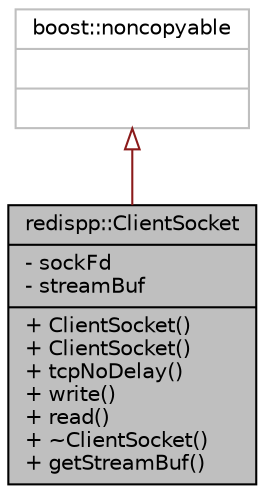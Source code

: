 digraph "redispp::ClientSocket"
{
  edge [fontname="Helvetica",fontsize="10",labelfontname="Helvetica",labelfontsize="10"];
  node [fontname="Helvetica",fontsize="10",shape=record];
  Node0 [label="{redispp::ClientSocket\n|- sockFd\l- streamBuf\l|+ ClientSocket()\l+ ClientSocket()\l+ tcpNoDelay()\l+ write()\l+ read()\l+ ~ClientSocket()\l+ getStreamBuf()\l}",height=0.2,width=0.4,color="black", fillcolor="grey75", style="filled", fontcolor="black"];
  Node1 -> Node0 [dir="back",color="firebrick4",fontsize="10",style="solid",arrowtail="onormal",fontname="Helvetica"];
  Node1 [label="{boost::noncopyable\n||}",height=0.2,width=0.4,color="grey75", fillcolor="white", style="filled"];
}
